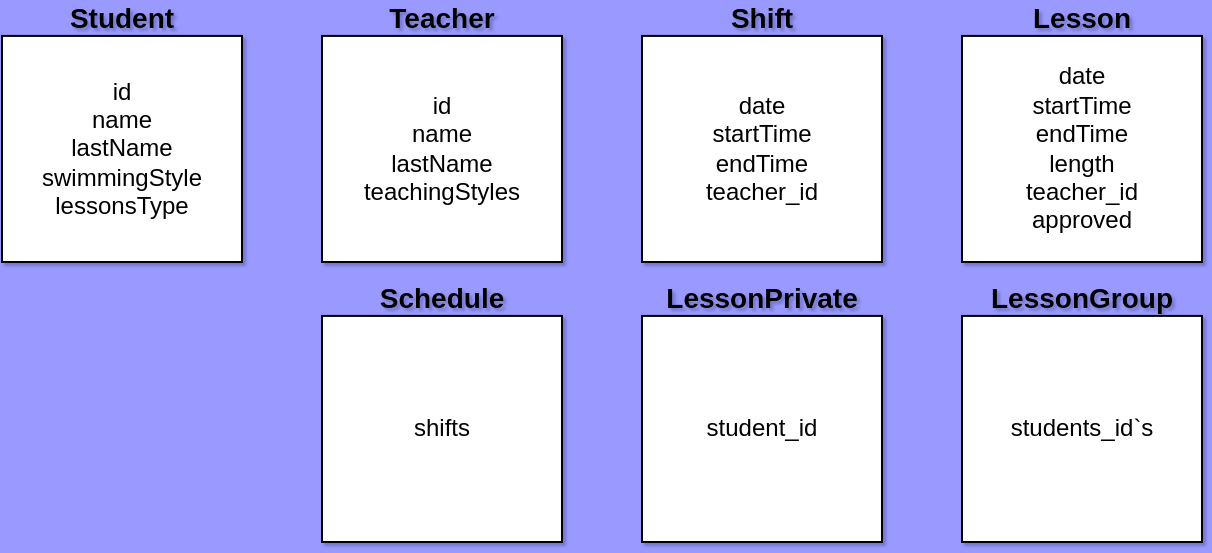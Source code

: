 <mxfile version="20.2.4" type="device"><diagram id="ri3Vs0QBv0hBhOJ1YhwS" name="Design"><mxGraphModel dx="694" dy="360" grid="1" gridSize="10" guides="1" tooltips="1" connect="1" arrows="1" fold="1" page="1" pageScale="1" pageWidth="850" pageHeight="1100" background="#9999FF" math="0" shadow="1"><root><mxCell id="0"/><mxCell id="1" parent="0"/><mxCell id="lo0ye648Xt37dN4Fs38l-3" value="" style="group" parent="1" vertex="1" connectable="0"><mxGeometry x="120" y="80" width="120" height="130" as="geometry"/></mxCell><mxCell id="lo0ye648Xt37dN4Fs38l-1" value="id&lt;br&gt;name&lt;br&gt;lastName&lt;br&gt;swimmingStyle&lt;br&gt;lessonsType" style="rounded=0;whiteSpace=wrap;html=1;" parent="lo0ye648Xt37dN4Fs38l-3" vertex="1"><mxGeometry y="16.957" width="120" height="113.043" as="geometry"/></mxCell><mxCell id="lo0ye648Xt37dN4Fs38l-2" value="&lt;b&gt;&lt;font style=&quot;font-size: 14px;&quot;&gt;Student&lt;/font&gt;&lt;/b&gt;" style="text;html=1;strokeColor=none;fillColor=none;align=center;verticalAlign=middle;whiteSpace=wrap;rounded=0;" parent="lo0ye648Xt37dN4Fs38l-3" vertex="1"><mxGeometry x="30" width="60" height="16.957" as="geometry"/></mxCell><mxCell id="lo0ye648Xt37dN4Fs38l-7" value="" style="group" parent="1" vertex="1" connectable="0"><mxGeometry x="280" y="80" width="120" height="130" as="geometry"/></mxCell><mxCell id="lo0ye648Xt37dN4Fs38l-8" value="id&lt;br&gt;name&lt;br&gt;lastName&lt;br&gt;teachingStyles" style="rounded=0;whiteSpace=wrap;html=1;" parent="lo0ye648Xt37dN4Fs38l-7" vertex="1"><mxGeometry y="16.957" width="120" height="113.043" as="geometry"/></mxCell><mxCell id="lo0ye648Xt37dN4Fs38l-9" value="&lt;b&gt;&lt;font style=&quot;font-size: 14px;&quot;&gt;Teacher&lt;/font&gt;&lt;/b&gt;" style="text;html=1;strokeColor=none;fillColor=none;align=center;verticalAlign=middle;whiteSpace=wrap;rounded=0;" parent="lo0ye648Xt37dN4Fs38l-7" vertex="1"><mxGeometry x="30" width="60" height="16.957" as="geometry"/></mxCell><mxCell id="lo0ye648Xt37dN4Fs38l-10" value="" style="group" parent="1" vertex="1" connectable="0"><mxGeometry x="440" y="80" width="120" height="130" as="geometry"/></mxCell><mxCell id="lo0ye648Xt37dN4Fs38l-11" value="date&lt;br&gt;startTime&lt;br&gt;endTime&lt;br&gt;teacher_id" style="rounded=0;whiteSpace=wrap;html=1;" parent="lo0ye648Xt37dN4Fs38l-10" vertex="1"><mxGeometry y="16.957" width="120" height="113.043" as="geometry"/></mxCell><mxCell id="lo0ye648Xt37dN4Fs38l-12" value="&lt;b&gt;&lt;font style=&quot;font-size: 14px;&quot;&gt;Shift&lt;/font&gt;&lt;/b&gt;" style="text;html=1;strokeColor=none;fillColor=none;align=center;verticalAlign=middle;whiteSpace=wrap;rounded=0;" parent="lo0ye648Xt37dN4Fs38l-10" vertex="1"><mxGeometry x="30" width="60" height="16.957" as="geometry"/></mxCell><mxCell id="lo0ye648Xt37dN4Fs38l-13" value="" style="group" parent="1" vertex="1" connectable="0"><mxGeometry x="600" y="80" width="120" height="130" as="geometry"/></mxCell><mxCell id="lo0ye648Xt37dN4Fs38l-14" value="date&lt;br&gt;startTime&lt;br&gt;endTime&lt;br&gt;length&lt;br&gt;teacher_id&lt;br&gt;approved" style="rounded=0;whiteSpace=wrap;html=1;" parent="lo0ye648Xt37dN4Fs38l-13" vertex="1"><mxGeometry y="16.957" width="120" height="113.043" as="geometry"/></mxCell><mxCell id="lo0ye648Xt37dN4Fs38l-15" value="&lt;b&gt;&lt;font style=&quot;font-size: 14px;&quot;&gt;Lesson&lt;/font&gt;&lt;/b&gt;" style="text;html=1;strokeColor=none;fillColor=none;align=center;verticalAlign=middle;whiteSpace=wrap;rounded=0;" parent="lo0ye648Xt37dN4Fs38l-13" vertex="1"><mxGeometry x="30" width="60" height="16.957" as="geometry"/></mxCell><mxCell id="E2yzWpDvmNKaHreIfnNh-1" value="" style="group" vertex="1" connectable="0" parent="1"><mxGeometry x="440" y="220" width="120" height="130" as="geometry"/></mxCell><mxCell id="E2yzWpDvmNKaHreIfnNh-2" value="student_id" style="rounded=0;whiteSpace=wrap;html=1;" vertex="1" parent="E2yzWpDvmNKaHreIfnNh-1"><mxGeometry y="16.957" width="120" height="113.043" as="geometry"/></mxCell><mxCell id="E2yzWpDvmNKaHreIfnNh-3" value="&lt;b&gt;&lt;font style=&quot;font-size: 14px;&quot;&gt;LessonPrivate&lt;br&gt;&lt;/font&gt;&lt;/b&gt;" style="text;html=1;strokeColor=none;fillColor=none;align=center;verticalAlign=middle;whiteSpace=wrap;rounded=0;" vertex="1" parent="E2yzWpDvmNKaHreIfnNh-1"><mxGeometry x="30" width="60" height="16.957" as="geometry"/></mxCell><mxCell id="E2yzWpDvmNKaHreIfnNh-4" value="" style="group" vertex="1" connectable="0" parent="1"><mxGeometry x="600" y="220" width="120" height="130" as="geometry"/></mxCell><mxCell id="E2yzWpDvmNKaHreIfnNh-5" value="students_id`s" style="rounded=0;whiteSpace=wrap;html=1;" vertex="1" parent="E2yzWpDvmNKaHreIfnNh-4"><mxGeometry y="16.957" width="120" height="113.043" as="geometry"/></mxCell><mxCell id="E2yzWpDvmNKaHreIfnNh-6" value="&lt;b&gt;&lt;font style=&quot;font-size: 14px;&quot;&gt;LessonGroup&lt;br&gt;&lt;/font&gt;&lt;/b&gt;" style="text;html=1;strokeColor=none;fillColor=none;align=center;verticalAlign=middle;whiteSpace=wrap;rounded=0;" vertex="1" parent="E2yzWpDvmNKaHreIfnNh-4"><mxGeometry x="30" width="60" height="16.957" as="geometry"/></mxCell><mxCell id="E2yzWpDvmNKaHreIfnNh-7" value="" style="group" vertex="1" connectable="0" parent="1"><mxGeometry x="280" y="220" width="120" height="130" as="geometry"/></mxCell><mxCell id="E2yzWpDvmNKaHreIfnNh-8" value="shifts" style="rounded=0;whiteSpace=wrap;html=1;" vertex="1" parent="E2yzWpDvmNKaHreIfnNh-7"><mxGeometry y="16.957" width="120" height="113.043" as="geometry"/></mxCell><mxCell id="E2yzWpDvmNKaHreIfnNh-9" value="&lt;b&gt;&lt;font style=&quot;font-size: 14px;&quot;&gt;Schedule&lt;/font&gt;&lt;/b&gt;" style="text;html=1;strokeColor=none;fillColor=none;align=center;verticalAlign=middle;whiteSpace=wrap;rounded=0;" vertex="1" parent="E2yzWpDvmNKaHreIfnNh-7"><mxGeometry x="30" width="60" height="16.957" as="geometry"/></mxCell></root></mxGraphModel></diagram></mxfile>